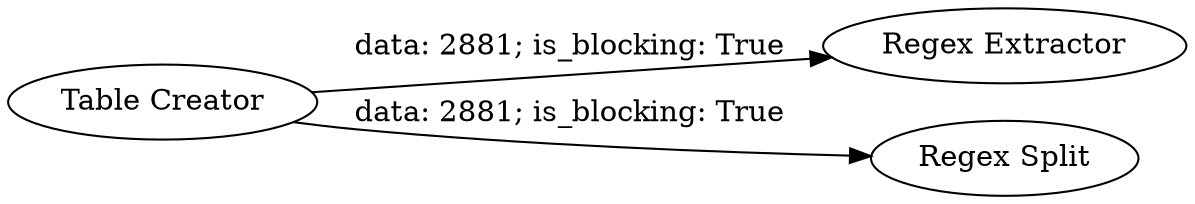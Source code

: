 digraph {
	"-6371175038788095377_3" [label="Regex Extractor"]
	"-6371175038788095377_2" [label="Regex Split"]
	"-6371175038788095377_1" [label="Table Creator"]
	"-6371175038788095377_1" -> "-6371175038788095377_3" [label="data: 2881; is_blocking: True"]
	"-6371175038788095377_1" -> "-6371175038788095377_2" [label="data: 2881; is_blocking: True"]
	rankdir=LR
}
